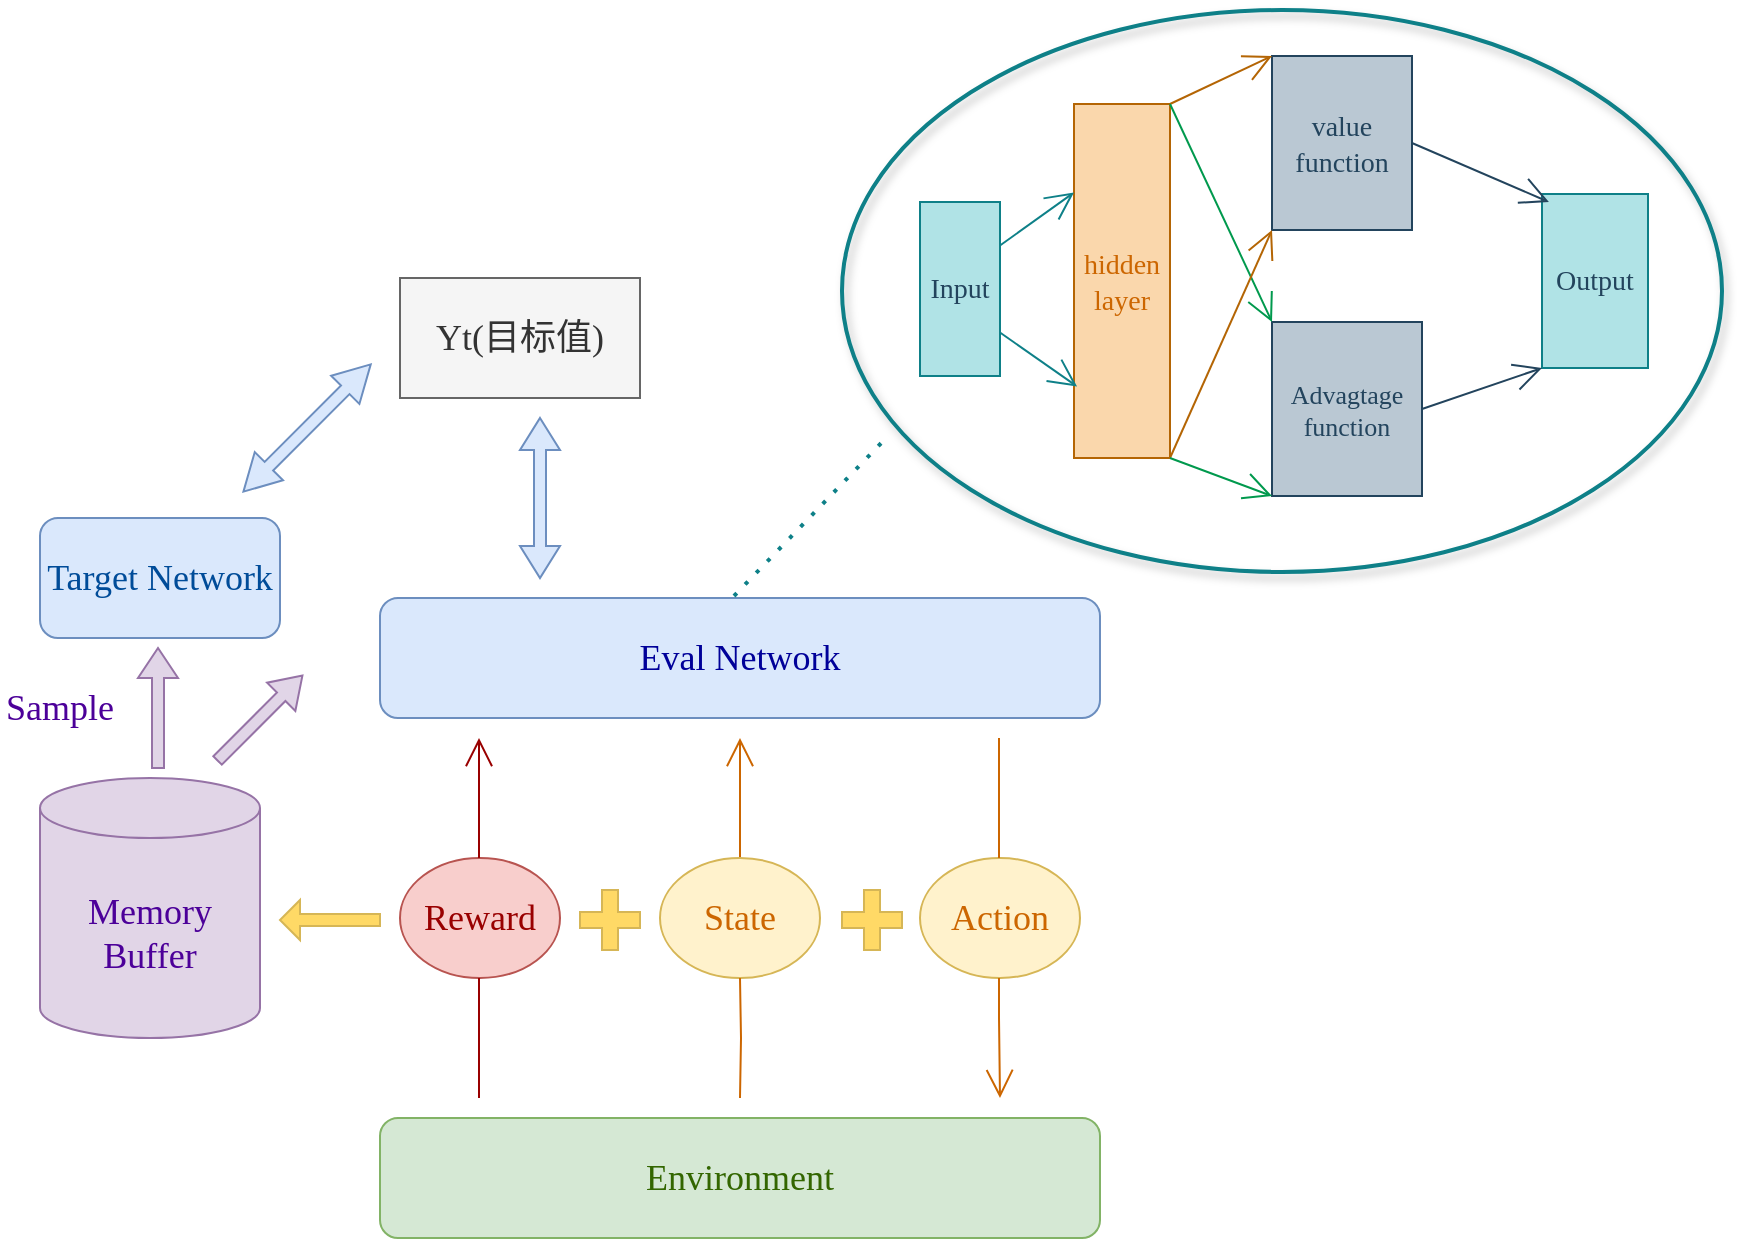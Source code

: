 <mxfile type="github" version="15.4.3">
  <diagram id="YniBcztJ1HxSJgaPbgQI" name="Page-1">
    <mxGraphModel grid="0" dx="1480" dy="647" gridSize="10" guides="1" tooltips="1" connect="1" arrows="1" fold="1" page="1" pageScale="1" pageWidth="827" pageHeight="1169" math="0" shadow="0">
      <root>
        <mxCell id="0" />
        <mxCell id="1" parent="0" />
        <mxCell id="XPfx1WEEBaksDFuU4oTT-1" value="&lt;font color=&quot;#336600&quot; face=&quot;Comic Sans MS&quot; style=&quot;font-size: 18px&quot;&gt;Environment&lt;/font&gt;" parent="1" style="rounded=1;whiteSpace=wrap;html=1;fillColor=#d5e8d4;strokeColor=#82b366;" vertex="1">
          <mxGeometry as="geometry" x="196" y="590" width="360" height="60" />
        </mxCell>
        <mxCell id="XPfx1WEEBaksDFuU4oTT-2" value="&lt;div&gt;&lt;font color=&quot;#000099&quot; face=&quot;Comic Sans MS&quot; style=&quot;font-size: 18px&quot;&gt;Eval &lt;/font&gt;&lt;font color=&quot;#000099&quot; face=&quot;Comic Sans MS&quot; style=&quot;font-size: 18px&quot;&gt;Network&lt;/font&gt;&lt;/div&gt;" parent="1" style="rounded=1;whiteSpace=wrap;html=1;fillColor=#dae8fc;strokeColor=#6c8ebf;" vertex="1">
          <mxGeometry as="geometry" x="196" y="330" width="360" height="60" />
        </mxCell>
        <mxCell id="XPfx1WEEBaksDFuU4oTT-3" value="&lt;font color=&quot;#004c99&quot; face=&quot;Comic Sans MS&quot; style=&quot;font-size: 18px&quot;&gt;Target Network&lt;/font&gt;" parent="1" style="rounded=1;whiteSpace=wrap;html=1;fillColor=#dae8fc;strokeColor=#6c8ebf;" vertex="1">
          <mxGeometry as="geometry" x="26" y="290" width="120" height="60" />
        </mxCell>
        <mxCell id="XPfx1WEEBaksDFuU4oTT-5" value="&lt;font color=&quot;#cc6600&quot;&gt;Action&lt;/font&gt;" parent="1" style="ellipse;whiteSpace=wrap;html=1;fontFamily=Comic Sans MS;fontSize=18;fillColor=#fff2cc;strokeColor=#d6b656;" vertex="1">
          <mxGeometry as="geometry" x="466" y="460" width="80" height="60" />
        </mxCell>
        <mxCell id="2Ti4rtI2BaXpmShR9QIm-1" value="&lt;font color=&quot;#990000&quot; face=&quot;Comic Sans MS&quot; style=&quot;font-size: 18px&quot;&gt;Reward&lt;/font&gt;" parent="1" style="ellipse;whiteSpace=wrap;html=1;fillColor=#f8cecc;strokeColor=#b85450;" vertex="1">
          <mxGeometry as="geometry" x="206" y="460" width="80" height="60" />
        </mxCell>
        <mxCell id="dGZdRM82JY1WfRj0Okik-1" value="&lt;font color=&quot;#4c0099&quot; face=&quot;Comic Sans MS&quot; style=&quot;font-size: 18px&quot;&gt;Memory Buffer&lt;/font&gt;" parent="1" style="shape=cylinder3;whiteSpace=wrap;html=1;boundedLbl=1;backgroundOutline=1;size=15;fillColor=#e1d5e7;strokeColor=#9673a6;" vertex="1">
          <mxGeometry as="geometry" x="26" y="420" width="110" height="130" />
        </mxCell>
        <mxCell id="dGZdRM82JY1WfRj0Okik-2" value="Yt(目标值)" parent="1" style="rounded=0;whiteSpace=wrap;html=1;fontFamily=Comic Sans MS;fontSize=18;fontColor=#333333;fillColor=#f5f5f5;strokeColor=#666666;" vertex="1">
          <mxGeometry as="geometry" x="206" y="170" width="120" height="60" />
        </mxCell>
        <mxCell id="dGZdRM82JY1WfRj0Okik-3" value="" parent="1" style="endArrow=open;endFill=1;endSize=12;html=1;rounded=0;fontFamily=Comic Sans MS;fontSize=18;fontColor=#4C0099;edgeStyle=orthogonalEdgeStyle;exitX=0.5;exitY=0;exitDx=0;exitDy=0;startArrow=none;strokeColor=#CC6600;" source="dGZdRM82JY1WfRj0Okik-4" edge="1">
          <mxGeometry as="geometry" width="160" relative="1">
            <mxPoint as="sourcePoint" x="326" y="430" />
            <mxPoint as="targetPoint" x="376" y="400" />
          </mxGeometry>
        </mxCell>
        <mxCell id="dGZdRM82JY1WfRj0Okik-4" value="&lt;font color=&quot;#cc6600&quot;&gt;State&lt;/font&gt;" parent="1" style="ellipse;whiteSpace=wrap;html=1;fontFamily=Comic Sans MS;fontSize=18;fillColor=#fff2cc;strokeColor=#d6b656;" vertex="1">
          <mxGeometry as="geometry" x="336" y="460" width="80" height="60" />
        </mxCell>
        <mxCell id="dGZdRM82JY1WfRj0Okik-5" value="" parent="1" style="endArrow=none;endFill=1;endSize=12;html=1;rounded=0;fontFamily=Comic Sans MS;fontSize=18;fontColor=#4C0099;edgeStyle=orthogonalEdgeStyle;entryX=0.5;entryY=1;entryDx=0;entryDy=0;strokeColor=#CC6600;" edge="1" target="dGZdRM82JY1WfRj0Okik-4">
          <mxGeometry as="geometry" width="160" relative="1">
            <mxPoint as="sourcePoint" x="376" y="580" />
            <mxPoint as="targetPoint" x="376" y="380" />
          </mxGeometry>
        </mxCell>
        <mxCell id="dGZdRM82JY1WfRj0Okik-6" value="" parent="1" style="endArrow=open;endFill=1;endSize=12;html=1;rounded=0;fontFamily=Comic Sans MS;fontSize=18;fontColor=#4C0099;edgeStyle=orthogonalEdgeStyle;exitX=0.5;exitY=0;exitDx=0;exitDy=0;startArrow=none;strokeColor=#CC6600;" edge="1">
          <mxGeometry as="geometry" width="160" relative="1">
            <mxPoint as="sourcePoint" x="505.5" y="520" />
            <mxPoint as="targetPoint" x="506" y="580" />
            <Array as="points">
              <mxPoint x="506" y="540" />
              <mxPoint x="506" y="540" />
            </Array>
          </mxGeometry>
        </mxCell>
        <mxCell id="dGZdRM82JY1WfRj0Okik-7" value="" parent="1" style="endArrow=none;endFill=1;endSize=12;html=1;rounded=0;fontFamily=Comic Sans MS;fontSize=18;fontColor=#4C0099;edgeStyle=orthogonalEdgeStyle;entryX=0.5;entryY=1;entryDx=0;entryDy=0;strokeColor=#CC6600;" edge="1">
          <mxGeometry as="geometry" width="160" relative="1">
            <mxPoint as="sourcePoint" x="505.5" y="460" />
            <mxPoint as="targetPoint" x="505.5" y="400" />
          </mxGeometry>
        </mxCell>
        <mxCell id="dGZdRM82JY1WfRj0Okik-8" value="" parent="1" style="endArrow=open;endFill=1;endSize=12;html=1;rounded=0;fontFamily=Comic Sans MS;fontSize=18;fontColor=#4C0099;edgeStyle=orthogonalEdgeStyle;exitX=0.5;exitY=0;exitDx=0;exitDy=0;startArrow=none;strokeColor=#990000;" edge="1">
          <mxGeometry as="geometry" width="160" relative="1">
            <mxPoint as="sourcePoint" x="245.5" y="460" />
            <mxPoint as="targetPoint" x="245.5" y="400" />
          </mxGeometry>
        </mxCell>
        <mxCell id="dGZdRM82JY1WfRj0Okik-9" value="" parent="1" style="endArrow=none;endFill=1;endSize=12;html=1;rounded=0;fontFamily=Comic Sans MS;fontSize=18;fontColor=#4C0099;edgeStyle=orthogonalEdgeStyle;entryX=0.5;entryY=1;entryDx=0;entryDy=0;strokeColor=#990000;" edge="1">
          <mxGeometry as="geometry" width="160" relative="1">
            <mxPoint as="sourcePoint" x="245.5" y="580" />
            <mxPoint as="targetPoint" x="245.5" y="520" />
          </mxGeometry>
        </mxCell>
        <mxCell id="dGZdRM82JY1WfRj0Okik-10" value="" parent="1" style="shape=cross;whiteSpace=wrap;html=1;fontFamily=Comic Sans MS;fontSize=18;size=0.267;fillColor=#FFD966;strokeColor=#d6b656;" vertex="1">
          <mxGeometry as="geometry" x="427" y="476" width="30" height="30" />
        </mxCell>
        <mxCell id="dGZdRM82JY1WfRj0Okik-13" value="" parent="1" style="shape=cross;whiteSpace=wrap;html=1;fontFamily=Comic Sans MS;fontSize=18;size=0.267;fillColor=#FFD966;strokeColor=#d6b656;" vertex="1">
          <mxGeometry as="geometry" x="296" y="476" width="30" height="30" />
        </mxCell>
        <mxCell id="dGZdRM82JY1WfRj0Okik-14" value="" parent="1" style="shape=singleArrow;direction=west;whiteSpace=wrap;html=1;fontFamily=Comic Sans MS;fontSize=18;fontColor=#CC6600;fillColor=#FFD966;strokeColor=#D6B656;" vertex="1">
          <mxGeometry as="geometry" x="146" y="481" width="50" height="20" />
        </mxCell>
        <mxCell id="dGZdRM82JY1WfRj0Okik-16" value="" parent="1" style="html=1;shadow=0;dashed=0;align=center;verticalAlign=middle;shape=mxgraph.arrows2.arrow;dy=0.7;dx=15;direction=north;notch=0;fontFamily=Comic Sans MS;fontSize=18;strokeColor=#9673a6;fillColor=#e1d5e7;" vertex="1">
          <mxGeometry as="geometry" x="75" y="355" width="20" height="60" />
        </mxCell>
        <mxCell id="dGZdRM82JY1WfRj0Okik-18" value="&lt;font color=&quot;#4c0099&quot;&gt;Sample&lt;/font&gt;" parent="1" style="text;html=1;strokeColor=none;fillColor=none;align=center;verticalAlign=middle;whiteSpace=wrap;rounded=0;fontFamily=Comic Sans MS;fontSize=18;fontColor=#CC6600;" vertex="1">
          <mxGeometry as="geometry" x="6" y="370" width="60" height="30" />
        </mxCell>
        <mxCell id="dGZdRM82JY1WfRj0Okik-19" value="" parent="1" style="html=1;shadow=0;dashed=0;align=center;verticalAlign=middle;shape=mxgraph.arrows2.arrow;dy=0.7;dx=15;direction=north;notch=0;fontFamily=Comic Sans MS;fontSize=18;strokeColor=#9673a6;fillColor=#e1d5e7;rotation=45;" vertex="1">
          <mxGeometry as="geometry" x="126" y="360" width="20" height="60" />
        </mxCell>
        <mxCell id="dGZdRM82JY1WfRj0Okik-20" value="" parent="1" style="shape=doubleArrow;direction=south;whiteSpace=wrap;html=1;fontFamily=Comic Sans MS;fontSize=18;strokeColor=#6c8ebf;fillColor=#dae8fc;" vertex="1">
          <mxGeometry as="geometry" x="266" y="240" width="20" height="80" />
        </mxCell>
        <mxCell id="dGZdRM82JY1WfRj0Okik-21" value="" parent="1" style="shape=doubleArrow;direction=south;whiteSpace=wrap;html=1;fontFamily=Comic Sans MS;fontSize=18;strokeColor=#6c8ebf;fillColor=#dae8fc;rotation=45;" vertex="1">
          <mxGeometry as="geometry" x="149.54" y="200" width="20" height="90" />
        </mxCell>
        <mxCell id="MRNLcaVERak6K9JCFCca-1" value="&lt;div style=&quot;font-size: 14px&quot;&gt;&lt;font color=&quot;#23445d&quot; face=&quot;Comic Sans MS&quot; style=&quot;font-size: 14px&quot;&gt;value&lt;/font&gt;&lt;/div&gt;&lt;div style=&quot;font-size: 14px&quot;&gt;&lt;font color=&quot;#23445d&quot; face=&quot;Comic Sans MS&quot; style=&quot;font-size: 14px&quot;&gt;function&lt;/font&gt;&lt;br&gt;&lt;/div&gt;" parent="1" style="rounded=0;whiteSpace=wrap;html=1;fillColor=#bac8d3;strokeColor=#23445D;" vertex="1">
          <mxGeometry as="geometry" x="642" y="59" width="70" height="87" />
        </mxCell>
        <mxCell id="MRNLcaVERak6K9JCFCca-3" value="&lt;div style=&quot;font-size: 13px&quot;&gt;&lt;font color=&quot;#23445d&quot; face=&quot;Comic Sans MS&quot; style=&quot;font-size: 13px&quot;&gt;Advagtage&lt;/font&gt;&lt;/div&gt;&lt;div style=&quot;font-size: 13px&quot;&gt;&lt;font color=&quot;#23445d&quot; face=&quot;Comic Sans MS&quot; style=&quot;font-size: 13px&quot;&gt;function&lt;/font&gt;&lt;br&gt;&lt;/div&gt;" parent="1" style="rounded=0;whiteSpace=wrap;html=1;fillColor=#bac8d3;strokeColor=#23445d;" vertex="1">
          <mxGeometry as="geometry" x="642" y="192" width="75" height="87" />
        </mxCell>
        <mxCell id="MRNLcaVERak6K9JCFCca-4" value="&lt;font color=&quot;#23445d&quot; face=&quot;Comic Sans MS&quot; style=&quot;font-size: 14px&quot;&gt;Input&lt;/font&gt;" parent="1" style="rounded=0;whiteSpace=wrap;html=1;fillColor=#b0e3e6;strokeColor=#0E8088;" vertex="1">
          <mxGeometry as="geometry" x="466" y="132" width="40" height="87" />
        </mxCell>
        <mxCell id="MRNLcaVERak6K9JCFCca-5" value="&lt;div style=&quot;font-size: 14px&quot;&gt;&lt;font color=&quot;#cc6600&quot; face=&quot;Comic Sans MS&quot; style=&quot;font-size: 14px&quot;&gt;hidden&lt;/font&gt;&lt;/div&gt;&lt;div style=&quot;font-size: 14px&quot;&gt;&lt;font color=&quot;#cc6600&quot; face=&quot;Comic Sans MS&quot; style=&quot;font-size: 14px&quot;&gt;layer&lt;/font&gt;&lt;br&gt;&lt;/div&gt;" parent="1" style="rounded=0;whiteSpace=wrap;html=1;fillColor=#fad7ac;strokeColor=#B46504;" vertex="1">
          <mxGeometry as="geometry" x="543" y="83" width="48" height="177" />
        </mxCell>
        <mxCell id="MRNLcaVERak6K9JCFCca-6" value="&lt;font color=&quot;#23445d&quot; face=&quot;Comic Sans MS&quot; style=&quot;font-size: 14px&quot;&gt;Output&lt;/font&gt;" parent="1" style="rounded=0;whiteSpace=wrap;html=1;fillColor=#b0e3e6;strokeColor=#0e8088;" vertex="1">
          <mxGeometry as="geometry" x="777" y="128" width="53" height="87" />
        </mxCell>
        <mxCell id="MRNLcaVERak6K9JCFCca-7" value="" parent="1" style="endArrow=open;endFill=1;endSize=12;html=1;rounded=0;entryX=0;entryY=0.25;entryDx=0;entryDy=0;exitX=1;exitY=0.25;exitDx=0;exitDy=0;strokeColor=#0E8088;" source="MRNLcaVERak6K9JCFCca-4" edge="1" target="MRNLcaVERak6K9JCFCca-5">
          <mxGeometry as="geometry" width="160" relative="1">
            <mxPoint as="sourcePoint" x="417" y="186" />
            <mxPoint as="targetPoint" x="577" y="186" />
          </mxGeometry>
        </mxCell>
        <mxCell id="MRNLcaVERak6K9JCFCca-8" value="" parent="1" style="endArrow=open;endFill=1;endSize=12;html=1;rounded=0;entryX=0.032;entryY=0.798;entryDx=0;entryDy=0;exitX=1;exitY=0.75;exitDx=0;exitDy=0;strokeColor=#0E8088;entryPerimeter=0;" source="MRNLcaVERak6K9JCFCca-4" edge="1" target="MRNLcaVERak6K9JCFCca-5">
          <mxGeometry as="geometry" width="160" relative="1">
            <mxPoint as="sourcePoint" x="540" y="157.75" />
            <mxPoint as="targetPoint" x="570" y="93" />
          </mxGeometry>
        </mxCell>
        <mxCell id="MRNLcaVERak6K9JCFCca-9" value="" parent="1" style="endArrow=open;endFill=1;endSize=12;html=1;rounded=0;entryX=0;entryY=0;entryDx=0;entryDy=0;exitX=1;exitY=0;exitDx=0;exitDy=0;strokeColor=#B46504;" source="MRNLcaVERak6K9JCFCca-5" edge="1" target="MRNLcaVERak6K9JCFCca-1">
          <mxGeometry as="geometry" width="160" relative="1">
            <mxPoint as="sourcePoint" x="540" y="164.75" />
            <mxPoint as="targetPoint" x="570" y="137.25" />
          </mxGeometry>
        </mxCell>
        <mxCell id="MRNLcaVERak6K9JCFCca-10" value="" parent="1" style="endArrow=open;endFill=1;endSize=12;html=1;rounded=0;entryX=0;entryY=0;entryDx=0;entryDy=0;exitX=1;exitY=0;exitDx=0;exitDy=0;strokeColor=#00994D;" source="MRNLcaVERak6K9JCFCca-5" edge="1" target="MRNLcaVERak6K9JCFCca-3">
          <mxGeometry as="geometry" width="160" relative="1">
            <mxPoint as="sourcePoint" x="550" y="174.75" />
            <mxPoint as="targetPoint" x="580" y="147.25" />
          </mxGeometry>
        </mxCell>
        <mxCell id="MRNLcaVERak6K9JCFCca-11" value="" parent="1" style="endArrow=open;endFill=1;endSize=12;html=1;rounded=0;entryX=0;entryY=1;entryDx=0;entryDy=0;exitX=1;exitY=1;exitDx=0;exitDy=0;strokeColor=#B46504;" source="MRNLcaVERak6K9JCFCca-5" edge="1" target="MRNLcaVERak6K9JCFCca-1">
          <mxGeometry as="geometry" width="160" relative="1">
            <mxPoint as="sourcePoint" x="601" y="93" />
            <mxPoint as="targetPoint" x="652" y="202" />
          </mxGeometry>
        </mxCell>
        <mxCell id="MRNLcaVERak6K9JCFCca-12" value="" parent="1" style="endArrow=open;endFill=1;endSize=12;html=1;rounded=0;entryX=0;entryY=1;entryDx=0;entryDy=0;exitX=1;exitY=1;exitDx=0;exitDy=0;strokeColor=#00994D;" source="MRNLcaVERak6K9JCFCca-5" edge="1" target="MRNLcaVERak6K9JCFCca-3">
          <mxGeometry as="geometry" width="160" relative="1">
            <mxPoint as="sourcePoint" x="611" y="103" />
            <mxPoint as="targetPoint" x="662" y="212" />
          </mxGeometry>
        </mxCell>
        <mxCell id="MRNLcaVERak6K9JCFCca-13" value="" parent="1" style="endArrow=open;endFill=1;endSize=12;html=1;rounded=0;exitX=1;exitY=0.5;exitDx=0;exitDy=0;strokeColor=#23445D;entryX=0.065;entryY=0.046;entryDx=0;entryDy=0;entryPerimeter=0;" source="MRNLcaVERak6K9JCFCca-1" edge="1" target="MRNLcaVERak6K9JCFCca-6">
          <mxGeometry as="geometry" width="160" relative="1">
            <mxPoint as="sourcePoint" x="601" y="270" />
            <mxPoint as="targetPoint" x="714" y="127" />
          </mxGeometry>
        </mxCell>
        <mxCell id="MRNLcaVERak6K9JCFCca-14" value="" parent="1" style="endArrow=open;endFill=1;endSize=12;html=1;rounded=0;entryX=0;entryY=1;entryDx=0;entryDy=0;strokeColor=#23445D;exitX=1;exitY=0.5;exitDx=0;exitDy=0;" source="MRNLcaVERak6K9JCFCca-3" edge="1" target="MRNLcaVERak6K9JCFCca-6">
          <mxGeometry as="geometry" width="160" relative="1">
            <mxPoint as="sourcePoint" x="674" y="234" />
            <mxPoint as="targetPoint" x="662" y="166" />
          </mxGeometry>
        </mxCell>
        <mxCell id="MRNLcaVERak6K9JCFCca-15" value="" parent="1" style="ellipse;whiteSpace=wrap;html=1;fontFamily=Comic Sans MS;fontSize=14;fontColor=#CC6600;strokeColor=#0E8088;fillColor=none;strokeWidth=2;perimeterSpacing=0;shadow=1;" vertex="1">
          <mxGeometry as="geometry" x="427" y="36" width="440" height="281" />
        </mxCell>
        <mxCell id="MRNLcaVERak6K9JCFCca-16" value="" parent="1" style="endArrow=none;dashed=1;html=1;dashPattern=1 3;strokeWidth=2;rounded=0;fontFamily=Comic Sans MS;fontSize=14;fontColor=#CC6600;strokeColor=#0E8088;" edge="1">
          <mxGeometry as="geometry" width="50" height="50" relative="1">
            <mxPoint as="sourcePoint" x="373" y="329" />
            <mxPoint as="targetPoint" x="450" y="249" />
          </mxGeometry>
        </mxCell>
      </root>
    </mxGraphModel>
  </diagram>
</mxfile>
